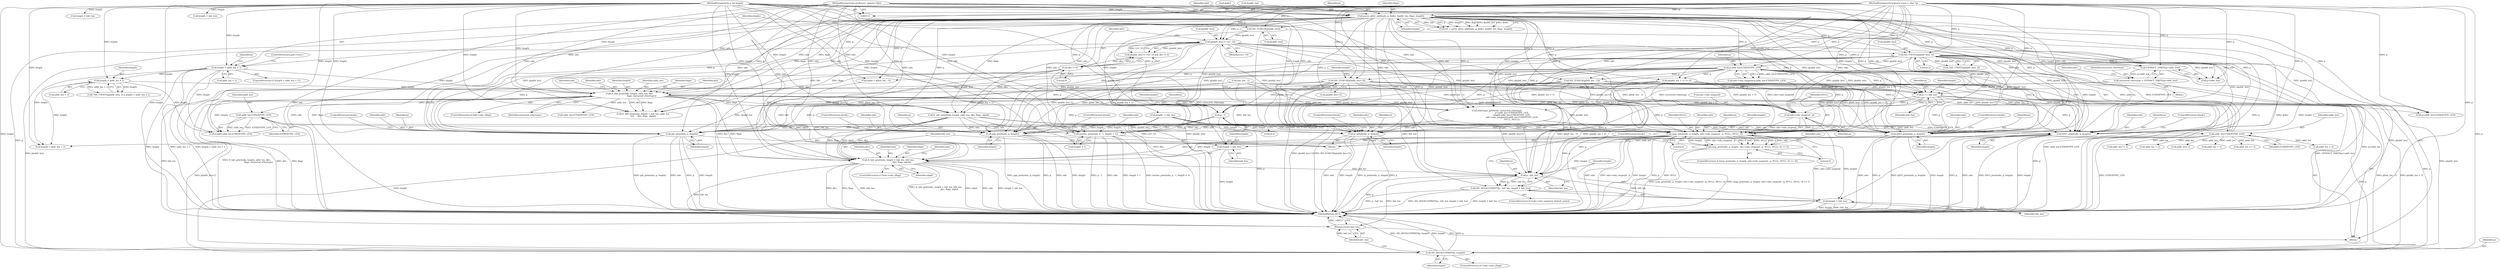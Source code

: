digraph "0_tcpdump_1dcd10aceabbc03bf571ea32b892c522cbe923de_2@array" {
"1000255" [label="(Call,ND_TCHECK(p[addr_len+1]))"];
"1000234" [label="(Call,p-addr_len-ETHERTYPE_LEN)"];
"1000177" [label="(Call,ND_TTEST2(p[addr_len], 2))"];
"1000165" [label="(Call,p[addr_len] != LLC_UI)"];
"1000152" [label="(Call,ND_TCHECK(p[addr_len]))"];
"1000126" [label="(Call,parse_q922_addr(ndo, p, &dlci, &addr_len, flags, length))"];
"1000113" [label="(MethodParameterIn,netdissect_options *ndo)"];
"1000114" [label="(MethodParameterIn,register const u_char *p)"];
"1000115" [label="(MethodParameterIn,u_int length)"];
"1000236" [label="(Call,addr_len-ETHERTYPE_LEN)"];
"1000227" [label="(Call,addr_len-ETHERTYPE_LEN)"];
"1000208" [label="(Call,fr_hdr_print(ndo, length, addr_len, dlci,\n                                    flags, extracted_ethertype))"];
"1000157" [label="(Call,length < addr_len + 1)"];
"1000182" [label="(Call,length < addr_len + 2)"];
"1000170" [label="(Call,dlci != 0)"];
"1000198" [label="(Call,extracted_ethertype = EXTRACT_16BITS(p+addr_len))"];
"1000200" [label="(Call,EXTRACT_16BITS(p+addr_len))"];
"1000340" [label="(Call,p += hdr_len)"];
"1000350" [label="(Call,ip_print(ndo, p, length))"];
"1000356" [label="(Call,ip6_print(ndo, p, length))"];
"1000366" [label="(Call,p - 1)"];
"1000364" [label="(Call,isoclns_print(ndo, p - 1, length + 1))"];
"1000380" [label="(Call,ndo->ndo_snapend - p)"];
"1000376" [label="(Call,snap_print(ndo, p, length, ndo->ndo_snapend - p, NULL, NULL, 0))"];
"1000375" [label="(Call,snap_print(ndo, p, length, ndo->ndo_snapend - p, NULL, NULL, 0) == 0)"];
"1000395" [label="(Call,fr_hdr_print(ndo, length + hdr_len, hdr_len,\n                                         dlci, flags, nlpid))"];
"1000410" [label="(Call,p - hdr_len)"];
"1000409" [label="(Call,ND_DEFAULTPRINT(p - hdr_len, length + hdr_len))"];
"1000413" [label="(Call,length + hdr_len)"];
"1000458" [label="(Return,return hdr_len;)"];
"1000397" [label="(Call,length + hdr_len)"];
"1000418" [label="(Call,q933_print(ndo, p, length))"];
"1000424" [label="(Call,frf15_print(ndo, p, length))"];
"1000430" [label="(Call,ppp_print(ndo, p, length))"];
"1000455" [label="(Call,ND_DEFAULTPRINT(p, length))"];
"1000369" [label="(Call,length + 1)"];
"1000353" [label="(Identifier,length)"];
"1000400" [label="(Identifier,hdr_len)"];
"1000115" [label="(MethodParameterIn,u_int length)"];
"1000420" [label="(Identifier,p)"];
"1000350" [label="(Call,ip_print(ndo, p, length))"];
"1000200" [label="(Call,EXTRACT_16BITS(p+addr_len))"];
"1000458" [label="(Return,return hdr_len;)"];
"1000433" [label="(Identifier,length)"];
"1000164" [label="(Call,p[addr_len] != LLC_UI && dlci != 0)"];
"1000397" [label="(Call,length + hdr_len)"];
"1000278" [label="(Call,addr_len != 3)"];
"1000222" [label="(Call,addr_len+ETHERTYPE_LEN)"];
"1000166" [label="(Call,p[addr_len])"];
"1000354" [label="(ControlStructure,break;)"];
"1000432" [label="(Identifier,p)"];
"1000214" [label="(Identifier,extracted_ethertype)"];
"1000457" [label="(Identifier,length)"];
"1000398" [label="(Identifier,length)"];
"1000220" [label="(Call,p+addr_len+ETHERTYPE_LEN)"];
"1000176" [label="(Call,!ND_TTEST2(p[addr_len], 2))"];
"1000386" [label="(Identifier,NULL)"];
"1000322" [label="(Call,nlpid = p[hdr_len - 1])"];
"1000114" [label="(MethodParameterIn,register const u_char *p)"];
"1000236" [label="(Call,addr_len-ETHERTYPE_LEN)"];
"1000318" [label="(Call,length < hdr_len)"];
"1000342" [label="(Identifier,hdr_len)"];
"1000252" [label="(Call,addr_len + 2)"];
"1000456" [label="(Identifier,p)"];
"1000341" [label="(Identifier,p)"];
"1000113" [label="(MethodParameterIn,netdissect_options *ndo)"];
"1000377" [label="(Identifier,ndo)"];
"1000129" [label="(Call,&dlci)"];
"1000404" [label="(ControlStructure,if (!ndo->ndo_suppress_default_print))"];
"1000419" [label="(Identifier,ndo)"];
"1000441" [label="(Call,fr_hdr_print(ndo, length + hdr_len, addr_len,\n\t\t\t\t     dlci, flags, nlpid))"];
"1000365" [label="(Identifier,ndo)"];
"1000390" [label="(ControlStructure,if (!ndo->ndo_eflag))"];
"1000198" [label="(Call,extracted_ethertype = EXTRACT_16BITS(p+addr_len))"];
"1000427" [label="(Identifier,length)"];
"1000197" [label="(Block,)"];
"1000421" [label="(Identifier,length)"];
"1000152" [label="(Call,ND_TCHECK(p[addr_len]))"];
"1000258" [label="(Call,addr_len+1)"];
"1000272" [label="(Call,addr_len + 1)"];
"1000182" [label="(Call,length < addr_len + 2)"];
"1000228" [label="(Identifier,addr_len)"];
"1000384" [label="(Identifier,p)"];
"1000156" [label="(ControlStructure,if (length < addr_len + 1))"];
"1000410" [label="(Call,p - hdr_len)"];
"1000212" [label="(Identifier,dlci)"];
"1000165" [label="(Call,p[addr_len] != LLC_UI)"];
"1000311" [label="(Call,ND_TCHECK(p[hdr_len - 1]))"];
"1000297" [label="(Call,addr_len == 3)"];
"1000455" [label="(Call,ND_DEFAULTPRINT(p, length))"];
"1000218" [label="(Identifier,ndo)"];
"1000416" [label="(ControlStructure,break;)"];
"1000401" [label="(Identifier,dlci)"];
"1000393" [label="(Identifier,ndo)"];
"1000430" [label="(Call,ppp_print(ndo, p, length))"];
"1000372" [label="(ControlStructure,break;)"];
"1000159" [label="(Call,addr_len + 1)"];
"1000162" [label="(ControlStructure,goto trunc;)"];
"1000225" [label="(Call,length-addr_len-ETHERTYPE_LEN)"];
"1000412" [label="(Identifier,hdr_len)"];
"1000450" [label="(ControlStructure,if (!ndo->ndo_xflag))"];
"1000422" [label="(ControlStructure,break;)"];
"1000344" [label="(Identifier,length)"];
"1000415" [label="(Identifier,hdr_len)"];
"1000175" [label="(Call,!ND_TTEST2(p[addr_len], 2) || length < addr_len + 2)"];
"1000388" [label="(Literal,0)"];
"1000409" [label="(Call,ND_DEFAULTPRINT(p - hdr_len, length + hdr_len))"];
"1000381" [label="(Call,ndo->ndo_snapend)"];
"1000262" [label="(Call,length < addr_len + 2)"];
"1000229" [label="(Identifier,ETHERTYPE_LEN)"];
"1000177" [label="(Call,ND_TTEST2(p[addr_len], 2))"];
"1000396" [label="(Identifier,ndo)"];
"1000343" [label="(Call,length -= hdr_len)"];
"1000217" [label="(Call,ethertype_print(ndo, extracted_ethertype,\n                                            p+addr_len+ETHERTYPE_LEN,\n                                            length-addr_len-ETHERTYPE_LEN,\n                                            ndo->ndo_snapend-p-addr_len-ETHERTYPE_LEN,\n                                            NULL, NULL))"];
"1000425" [label="(Identifier,ndo)"];
"1000366" [label="(Call,p - 1)"];
"1000238" [label="(Identifier,ETHERTYPE_LEN)"];
"1000370" [label="(Identifier,length)"];
"1000171" [label="(Identifier,dlci)"];
"1000157" [label="(Call,length < addr_len + 1)"];
"1000426" [label="(Identifier,p)"];
"1000131" [label="(Call,&addr_len)"];
"1000230" [label="(Call,ndo->ndo_snapend-p-addr_len-ETHERTYPE_LEN)"];
"1000169" [label="(Identifier,LLC_UI)"];
"1000227" [label="(Call,addr_len-ETHERTYPE_LEN)"];
"1000411" [label="(Identifier,p)"];
"1000134" [label="(Identifier,length)"];
"1000348" [label="(Block,)"];
"1000209" [label="(Identifier,ndo)"];
"1000201" [label="(Call,p+addr_len)"];
"1000204" [label="(ControlStructure,if (ndo->ndo_eflag))"];
"1000368" [label="(Literal,1)"];
"1000206" [label="(Identifier,ndo)"];
"1000375" [label="(Call,snap_print(ndo, p, length, ndo->ndo_snapend - p, NULL, NULL, 0) == 0)"];
"1000359" [label="(Identifier,length)"];
"1000255" [label="(Call,ND_TCHECK(p[addr_len+1]))"];
"1000184" [label="(Call,addr_len + 2)"];
"1000360" [label="(ControlStructure,break;)"];
"1000378" [label="(Identifier,p)"];
"1000395" [label="(Call,fr_hdr_print(ndo, length + hdr_len, hdr_len,\n                                         dlci, flags, nlpid))"];
"1000403" [label="(Identifier,nlpid)"];
"1000167" [label="(Identifier,p)"];
"1000351" [label="(Identifier,ndo)"];
"1000364" [label="(Call,isoclns_print(ndo, p - 1, length + 1))"];
"1000269" [label="(Call,p[addr_len + 1] == 0)"];
"1000467" [label="(MethodReturn,RET)"];
"1000385" [label="(Identifier,NULL)"];
"1000124" [label="(Call,ret = parse_q922_addr(ndo, p, &dlci, &addr_len, flags, length))"];
"1000428" [label="(ControlStructure,break;)"];
"1000158" [label="(Identifier,length)"];
"1000210" [label="(Identifier,length)"];
"1000434" [label="(ControlStructure,break;)"];
"1000235" [label="(Identifier,p)"];
"1000459" [label="(Identifier,hdr_len)"];
"1000402" [label="(Identifier,flags)"];
"1000333" [label="(Call,fr_hdr_print(ndo, length, addr_len, dlci, flags, nlpid))"];
"1000399" [label="(Identifier,hdr_len)"];
"1000199" [label="(Identifier,extracted_ethertype)"];
"1000387" [label="(Literal,0)"];
"1000424" [label="(Call,frf15_print(ndo, p, length))"];
"1000326" [label="(Call,hdr_len - 1)"];
"1000357" [label="(Identifier,ndo)"];
"1000211" [label="(Identifier,addr_len)"];
"1000418" [label="(Call,q933_print(ndo, p, length))"];
"1000367" [label="(Identifier,p)"];
"1000352" [label="(Identifier,p)"];
"1000374" [label="(ControlStructure,if (snap_print(ndo, p, length, ndo->ndo_snapend - p, NULL, NULL, 0) == 0))"];
"1000263" [label="(Identifier,length)"];
"1000178" [label="(Call,p[addr_len])"];
"1000376" [label="(Call,snap_print(ndo, p, length, ndo->ndo_snapend - p, NULL, NULL, 0))"];
"1000443" [label="(Call,length + hdr_len)"];
"1000413" [label="(Call,length + hdr_len)"];
"1000116" [label="(Block,)"];
"1000128" [label="(Identifier,p)"];
"1000170" [label="(Call,dlci != 0)"];
"1000133" [label="(Identifier,flags)"];
"1000379" [label="(Identifier,length)"];
"1000126" [label="(Call,parse_q922_addr(ndo, p, &dlci, &addr_len, flags, length))"];
"1000153" [label="(Call,p[addr_len])"];
"1000208" [label="(Call,fr_hdr_print(ndo, length, addr_len, dlci,\n                                    flags, extracted_ethertype))"];
"1000340" [label="(Call,p += hdr_len)"];
"1000414" [label="(Identifier,length)"];
"1000358" [label="(Identifier,p)"];
"1000183" [label="(Identifier,length)"];
"1000380" [label="(Call,ndo->ndo_snapend - p)"];
"1000234" [label="(Call,p-addr_len-ETHERTYPE_LEN)"];
"1000237" [label="(Identifier,addr_len)"];
"1000407" [label="(Identifier,ndo)"];
"1000213" [label="(Identifier,flags)"];
"1000181" [label="(Literal,2)"];
"1000431" [label="(Identifier,ndo)"];
"1000264" [label="(Call,addr_len + 2)"];
"1000256" [label="(Call,p[addr_len+1])"];
"1000356" [label="(Call,ip6_print(ndo, p, length))"];
"1000127" [label="(Identifier,ndo)"];
"1000172" [label="(Literal,0)"];
"1000255" -> "1000116"  [label="AST: "];
"1000255" -> "1000256"  [label="CFG: "];
"1000256" -> "1000255"  [label="AST: "];
"1000263" -> "1000255"  [label="CFG: "];
"1000255" -> "1000467"  [label="DDG: ND_TCHECK(p[addr_len+1])"];
"1000255" -> "1000467"  [label="DDG: p[addr_len+1]"];
"1000234" -> "1000255"  [label="DDG: p"];
"1000126" -> "1000255"  [label="DDG: p"];
"1000114" -> "1000255"  [label="DDG: p"];
"1000255" -> "1000340"  [label="DDG: p[addr_len+1]"];
"1000255" -> "1000350"  [label="DDG: p[addr_len+1]"];
"1000255" -> "1000356"  [label="DDG: p[addr_len+1]"];
"1000255" -> "1000366"  [label="DDG: p[addr_len+1]"];
"1000255" -> "1000376"  [label="DDG: p[addr_len+1]"];
"1000255" -> "1000380"  [label="DDG: p[addr_len+1]"];
"1000255" -> "1000410"  [label="DDG: p[addr_len+1]"];
"1000255" -> "1000418"  [label="DDG: p[addr_len+1]"];
"1000255" -> "1000424"  [label="DDG: p[addr_len+1]"];
"1000255" -> "1000430"  [label="DDG: p[addr_len+1]"];
"1000255" -> "1000455"  [label="DDG: p[addr_len+1]"];
"1000234" -> "1000230"  [label="AST: "];
"1000234" -> "1000236"  [label="CFG: "];
"1000235" -> "1000234"  [label="AST: "];
"1000236" -> "1000234"  [label="AST: "];
"1000230" -> "1000234"  [label="CFG: "];
"1000234" -> "1000467"  [label="DDG: addr_len-ETHERTYPE_LEN"];
"1000234" -> "1000467"  [label="DDG: p"];
"1000234" -> "1000230"  [label="DDG: p"];
"1000234" -> "1000230"  [label="DDG: addr_len-ETHERTYPE_LEN"];
"1000177" -> "1000234"  [label="DDG: p[addr_len]"];
"1000114" -> "1000234"  [label="DDG: p"];
"1000126" -> "1000234"  [label="DDG: p"];
"1000236" -> "1000234"  [label="DDG: addr_len"];
"1000236" -> "1000234"  [label="DDG: ETHERTYPE_LEN"];
"1000234" -> "1000269"  [label="DDG: p"];
"1000234" -> "1000311"  [label="DDG: p"];
"1000234" -> "1000322"  [label="DDG: p"];
"1000234" -> "1000340"  [label="DDG: p"];
"1000234" -> "1000350"  [label="DDG: p"];
"1000234" -> "1000356"  [label="DDG: p"];
"1000234" -> "1000366"  [label="DDG: p"];
"1000234" -> "1000376"  [label="DDG: p"];
"1000234" -> "1000380"  [label="DDG: p"];
"1000234" -> "1000410"  [label="DDG: p"];
"1000234" -> "1000418"  [label="DDG: p"];
"1000234" -> "1000424"  [label="DDG: p"];
"1000234" -> "1000430"  [label="DDG: p"];
"1000234" -> "1000455"  [label="DDG: p"];
"1000177" -> "1000176"  [label="AST: "];
"1000177" -> "1000181"  [label="CFG: "];
"1000178" -> "1000177"  [label="AST: "];
"1000181" -> "1000177"  [label="AST: "];
"1000176" -> "1000177"  [label="CFG: "];
"1000177" -> "1000467"  [label="DDG: p[addr_len]"];
"1000177" -> "1000176"  [label="DDG: p[addr_len]"];
"1000177" -> "1000176"  [label="DDG: 2"];
"1000165" -> "1000177"  [label="DDG: p[addr_len]"];
"1000126" -> "1000177"  [label="DDG: p"];
"1000114" -> "1000177"  [label="DDG: p"];
"1000177" -> "1000200"  [label="DDG: p[addr_len]"];
"1000177" -> "1000201"  [label="DDG: p[addr_len]"];
"1000177" -> "1000217"  [label="DDG: p[addr_len]"];
"1000177" -> "1000220"  [label="DDG: p[addr_len]"];
"1000177" -> "1000340"  [label="DDG: p[addr_len]"];
"1000177" -> "1000350"  [label="DDG: p[addr_len]"];
"1000177" -> "1000356"  [label="DDG: p[addr_len]"];
"1000177" -> "1000366"  [label="DDG: p[addr_len]"];
"1000177" -> "1000376"  [label="DDG: p[addr_len]"];
"1000177" -> "1000380"  [label="DDG: p[addr_len]"];
"1000177" -> "1000410"  [label="DDG: p[addr_len]"];
"1000177" -> "1000418"  [label="DDG: p[addr_len]"];
"1000177" -> "1000424"  [label="DDG: p[addr_len]"];
"1000177" -> "1000430"  [label="DDG: p[addr_len]"];
"1000177" -> "1000455"  [label="DDG: p[addr_len]"];
"1000165" -> "1000164"  [label="AST: "];
"1000165" -> "1000169"  [label="CFG: "];
"1000166" -> "1000165"  [label="AST: "];
"1000169" -> "1000165"  [label="AST: "];
"1000171" -> "1000165"  [label="CFG: "];
"1000164" -> "1000165"  [label="CFG: "];
"1000165" -> "1000467"  [label="DDG: LLC_UI"];
"1000165" -> "1000467"  [label="DDG: p[addr_len]"];
"1000165" -> "1000164"  [label="DDG: p[addr_len]"];
"1000165" -> "1000164"  [label="DDG: LLC_UI"];
"1000152" -> "1000165"  [label="DDG: p[addr_len]"];
"1000126" -> "1000165"  [label="DDG: p"];
"1000114" -> "1000165"  [label="DDG: p"];
"1000165" -> "1000340"  [label="DDG: p[addr_len]"];
"1000165" -> "1000350"  [label="DDG: p[addr_len]"];
"1000165" -> "1000356"  [label="DDG: p[addr_len]"];
"1000165" -> "1000366"  [label="DDG: p[addr_len]"];
"1000165" -> "1000376"  [label="DDG: p[addr_len]"];
"1000165" -> "1000380"  [label="DDG: p[addr_len]"];
"1000165" -> "1000410"  [label="DDG: p[addr_len]"];
"1000165" -> "1000418"  [label="DDG: p[addr_len]"];
"1000165" -> "1000424"  [label="DDG: p[addr_len]"];
"1000165" -> "1000430"  [label="DDG: p[addr_len]"];
"1000165" -> "1000455"  [label="DDG: p[addr_len]"];
"1000152" -> "1000116"  [label="AST: "];
"1000152" -> "1000153"  [label="CFG: "];
"1000153" -> "1000152"  [label="AST: "];
"1000158" -> "1000152"  [label="CFG: "];
"1000152" -> "1000467"  [label="DDG: ND_TCHECK(p[addr_len])"];
"1000152" -> "1000467"  [label="DDG: p[addr_len]"];
"1000126" -> "1000152"  [label="DDG: p"];
"1000114" -> "1000152"  [label="DDG: p"];
"1000126" -> "1000124"  [label="AST: "];
"1000126" -> "1000134"  [label="CFG: "];
"1000127" -> "1000126"  [label="AST: "];
"1000128" -> "1000126"  [label="AST: "];
"1000129" -> "1000126"  [label="AST: "];
"1000131" -> "1000126"  [label="AST: "];
"1000133" -> "1000126"  [label="AST: "];
"1000134" -> "1000126"  [label="AST: "];
"1000124" -> "1000126"  [label="CFG: "];
"1000126" -> "1000467"  [label="DDG: &dlci"];
"1000126" -> "1000467"  [label="DDG: length"];
"1000126" -> "1000467"  [label="DDG: ndo"];
"1000126" -> "1000467"  [label="DDG: flags"];
"1000126" -> "1000467"  [label="DDG: p"];
"1000126" -> "1000467"  [label="DDG: &addr_len"];
"1000126" -> "1000124"  [label="DDG: ndo"];
"1000126" -> "1000124"  [label="DDG: p"];
"1000126" -> "1000124"  [label="DDG: length"];
"1000126" -> "1000124"  [label="DDG: flags"];
"1000126" -> "1000124"  [label="DDG: &addr_len"];
"1000126" -> "1000124"  [label="DDG: &dlci"];
"1000113" -> "1000126"  [label="DDG: ndo"];
"1000114" -> "1000126"  [label="DDG: p"];
"1000115" -> "1000126"  [label="DDG: length"];
"1000126" -> "1000157"  [label="DDG: length"];
"1000126" -> "1000200"  [label="DDG: p"];
"1000126" -> "1000201"  [label="DDG: p"];
"1000126" -> "1000208"  [label="DDG: ndo"];
"1000126" -> "1000208"  [label="DDG: flags"];
"1000126" -> "1000217"  [label="DDG: ndo"];
"1000126" -> "1000217"  [label="DDG: p"];
"1000126" -> "1000220"  [label="DDG: p"];
"1000126" -> "1000269"  [label="DDG: p"];
"1000126" -> "1000311"  [label="DDG: p"];
"1000126" -> "1000322"  [label="DDG: p"];
"1000126" -> "1000333"  [label="DDG: ndo"];
"1000126" -> "1000333"  [label="DDG: flags"];
"1000126" -> "1000340"  [label="DDG: p"];
"1000126" -> "1000350"  [label="DDG: ndo"];
"1000126" -> "1000350"  [label="DDG: p"];
"1000126" -> "1000356"  [label="DDG: ndo"];
"1000126" -> "1000356"  [label="DDG: p"];
"1000126" -> "1000364"  [label="DDG: ndo"];
"1000126" -> "1000366"  [label="DDG: p"];
"1000126" -> "1000376"  [label="DDG: ndo"];
"1000126" -> "1000376"  [label="DDG: p"];
"1000126" -> "1000380"  [label="DDG: p"];
"1000126" -> "1000395"  [label="DDG: flags"];
"1000126" -> "1000410"  [label="DDG: p"];
"1000126" -> "1000418"  [label="DDG: ndo"];
"1000126" -> "1000418"  [label="DDG: p"];
"1000126" -> "1000424"  [label="DDG: ndo"];
"1000126" -> "1000424"  [label="DDG: p"];
"1000126" -> "1000430"  [label="DDG: ndo"];
"1000126" -> "1000430"  [label="DDG: p"];
"1000126" -> "1000441"  [label="DDG: ndo"];
"1000126" -> "1000441"  [label="DDG: flags"];
"1000126" -> "1000455"  [label="DDG: p"];
"1000113" -> "1000112"  [label="AST: "];
"1000113" -> "1000467"  [label="DDG: ndo"];
"1000113" -> "1000208"  [label="DDG: ndo"];
"1000113" -> "1000217"  [label="DDG: ndo"];
"1000113" -> "1000333"  [label="DDG: ndo"];
"1000113" -> "1000350"  [label="DDG: ndo"];
"1000113" -> "1000356"  [label="DDG: ndo"];
"1000113" -> "1000364"  [label="DDG: ndo"];
"1000113" -> "1000376"  [label="DDG: ndo"];
"1000113" -> "1000395"  [label="DDG: ndo"];
"1000113" -> "1000418"  [label="DDG: ndo"];
"1000113" -> "1000424"  [label="DDG: ndo"];
"1000113" -> "1000430"  [label="DDG: ndo"];
"1000113" -> "1000441"  [label="DDG: ndo"];
"1000114" -> "1000112"  [label="AST: "];
"1000114" -> "1000467"  [label="DDG: p"];
"1000114" -> "1000200"  [label="DDG: p"];
"1000114" -> "1000201"  [label="DDG: p"];
"1000114" -> "1000217"  [label="DDG: p"];
"1000114" -> "1000220"  [label="DDG: p"];
"1000114" -> "1000269"  [label="DDG: p"];
"1000114" -> "1000311"  [label="DDG: p"];
"1000114" -> "1000322"  [label="DDG: p"];
"1000114" -> "1000340"  [label="DDG: p"];
"1000114" -> "1000350"  [label="DDG: p"];
"1000114" -> "1000356"  [label="DDG: p"];
"1000114" -> "1000366"  [label="DDG: p"];
"1000114" -> "1000376"  [label="DDG: p"];
"1000114" -> "1000380"  [label="DDG: p"];
"1000114" -> "1000410"  [label="DDG: p"];
"1000114" -> "1000418"  [label="DDG: p"];
"1000114" -> "1000424"  [label="DDG: p"];
"1000114" -> "1000430"  [label="DDG: p"];
"1000114" -> "1000455"  [label="DDG: p"];
"1000115" -> "1000112"  [label="AST: "];
"1000115" -> "1000467"  [label="DDG: length"];
"1000115" -> "1000157"  [label="DDG: length"];
"1000115" -> "1000182"  [label="DDG: length"];
"1000115" -> "1000208"  [label="DDG: length"];
"1000115" -> "1000225"  [label="DDG: length"];
"1000115" -> "1000262"  [label="DDG: length"];
"1000115" -> "1000318"  [label="DDG: length"];
"1000115" -> "1000333"  [label="DDG: length"];
"1000115" -> "1000343"  [label="DDG: length"];
"1000115" -> "1000350"  [label="DDG: length"];
"1000115" -> "1000356"  [label="DDG: length"];
"1000115" -> "1000364"  [label="DDG: length"];
"1000115" -> "1000369"  [label="DDG: length"];
"1000115" -> "1000376"  [label="DDG: length"];
"1000115" -> "1000395"  [label="DDG: length"];
"1000115" -> "1000397"  [label="DDG: length"];
"1000115" -> "1000409"  [label="DDG: length"];
"1000115" -> "1000413"  [label="DDG: length"];
"1000115" -> "1000418"  [label="DDG: length"];
"1000115" -> "1000424"  [label="DDG: length"];
"1000115" -> "1000430"  [label="DDG: length"];
"1000115" -> "1000441"  [label="DDG: length"];
"1000115" -> "1000443"  [label="DDG: length"];
"1000115" -> "1000455"  [label="DDG: length"];
"1000236" -> "1000238"  [label="CFG: "];
"1000237" -> "1000236"  [label="AST: "];
"1000238" -> "1000236"  [label="AST: "];
"1000236" -> "1000467"  [label="DDG: ETHERTYPE_LEN"];
"1000227" -> "1000236"  [label="DDG: addr_len"];
"1000227" -> "1000236"  [label="DDG: ETHERTYPE_LEN"];
"1000236" -> "1000252"  [label="DDG: addr_len"];
"1000236" -> "1000258"  [label="DDG: addr_len"];
"1000236" -> "1000262"  [label="DDG: addr_len"];
"1000236" -> "1000264"  [label="DDG: addr_len"];
"1000236" -> "1000272"  [label="DDG: addr_len"];
"1000236" -> "1000278"  [label="DDG: addr_len"];
"1000236" -> "1000297"  [label="DDG: addr_len"];
"1000227" -> "1000225"  [label="AST: "];
"1000227" -> "1000229"  [label="CFG: "];
"1000228" -> "1000227"  [label="AST: "];
"1000229" -> "1000227"  [label="AST: "];
"1000225" -> "1000227"  [label="CFG: "];
"1000227" -> "1000225"  [label="DDG: addr_len"];
"1000227" -> "1000225"  [label="DDG: ETHERTYPE_LEN"];
"1000208" -> "1000227"  [label="DDG: addr_len"];
"1000208" -> "1000204"  [label="AST: "];
"1000208" -> "1000214"  [label="CFG: "];
"1000209" -> "1000208"  [label="AST: "];
"1000210" -> "1000208"  [label="AST: "];
"1000211" -> "1000208"  [label="AST: "];
"1000212" -> "1000208"  [label="AST: "];
"1000213" -> "1000208"  [label="AST: "];
"1000214" -> "1000208"  [label="AST: "];
"1000218" -> "1000208"  [label="CFG: "];
"1000208" -> "1000467"  [label="DDG: fr_hdr_print(ndo, length, addr_len, dlci,\n                                    flags, extracted_ethertype)"];
"1000208" -> "1000467"  [label="DDG: dlci"];
"1000208" -> "1000467"  [label="DDG: flags"];
"1000157" -> "1000208"  [label="DDG: length"];
"1000182" -> "1000208"  [label="DDG: length"];
"1000170" -> "1000208"  [label="DDG: dlci"];
"1000198" -> "1000208"  [label="DDG: extracted_ethertype"];
"1000208" -> "1000217"  [label="DDG: ndo"];
"1000208" -> "1000217"  [label="DDG: extracted_ethertype"];
"1000208" -> "1000217"  [label="DDG: addr_len"];
"1000208" -> "1000220"  [label="DDG: addr_len"];
"1000208" -> "1000222"  [label="DDG: addr_len"];
"1000208" -> "1000225"  [label="DDG: length"];
"1000208" -> "1000333"  [label="DDG: dlci"];
"1000208" -> "1000333"  [label="DDG: flags"];
"1000208" -> "1000395"  [label="DDG: dlci"];
"1000208" -> "1000395"  [label="DDG: flags"];
"1000208" -> "1000441"  [label="DDG: dlci"];
"1000208" -> "1000441"  [label="DDG: flags"];
"1000157" -> "1000156"  [label="AST: "];
"1000157" -> "1000159"  [label="CFG: "];
"1000158" -> "1000157"  [label="AST: "];
"1000159" -> "1000157"  [label="AST: "];
"1000162" -> "1000157"  [label="CFG: "];
"1000167" -> "1000157"  [label="CFG: "];
"1000157" -> "1000467"  [label="DDG: addr_len + 1"];
"1000157" -> "1000467"  [label="DDG: length < addr_len + 1"];
"1000157" -> "1000467"  [label="DDG: length"];
"1000157" -> "1000182"  [label="DDG: length"];
"1000157" -> "1000225"  [label="DDG: length"];
"1000157" -> "1000262"  [label="DDG: length"];
"1000182" -> "1000175"  [label="AST: "];
"1000182" -> "1000184"  [label="CFG: "];
"1000183" -> "1000182"  [label="AST: "];
"1000184" -> "1000182"  [label="AST: "];
"1000175" -> "1000182"  [label="CFG: "];
"1000182" -> "1000175"  [label="DDG: length"];
"1000182" -> "1000175"  [label="DDG: addr_len + 2"];
"1000182" -> "1000225"  [label="DDG: length"];
"1000182" -> "1000262"  [label="DDG: length"];
"1000170" -> "1000164"  [label="AST: "];
"1000170" -> "1000172"  [label="CFG: "];
"1000171" -> "1000170"  [label="AST: "];
"1000172" -> "1000170"  [label="AST: "];
"1000164" -> "1000170"  [label="CFG: "];
"1000170" -> "1000467"  [label="DDG: dlci"];
"1000170" -> "1000164"  [label="DDG: dlci"];
"1000170" -> "1000164"  [label="DDG: 0"];
"1000170" -> "1000333"  [label="DDG: dlci"];
"1000170" -> "1000395"  [label="DDG: dlci"];
"1000170" -> "1000441"  [label="DDG: dlci"];
"1000198" -> "1000197"  [label="AST: "];
"1000198" -> "1000200"  [label="CFG: "];
"1000199" -> "1000198"  [label="AST: "];
"1000200" -> "1000198"  [label="AST: "];
"1000206" -> "1000198"  [label="CFG: "];
"1000198" -> "1000467"  [label="DDG: EXTRACT_16BITS(p+addr_len)"];
"1000200" -> "1000198"  [label="DDG: p+addr_len"];
"1000198" -> "1000217"  [label="DDG: extracted_ethertype"];
"1000200" -> "1000201"  [label="CFG: "];
"1000201" -> "1000200"  [label="AST: "];
"1000200" -> "1000467"  [label="DDG: p+addr_len"];
"1000340" -> "1000116"  [label="AST: "];
"1000340" -> "1000342"  [label="CFG: "];
"1000341" -> "1000340"  [label="AST: "];
"1000342" -> "1000340"  [label="AST: "];
"1000344" -> "1000340"  [label="CFG: "];
"1000340" -> "1000467"  [label="DDG: p"];
"1000326" -> "1000340"  [label="DDG: hdr_len"];
"1000269" -> "1000340"  [label="DDG: p[addr_len + 1]"];
"1000311" -> "1000340"  [label="DDG: p[hdr_len - 1]"];
"1000340" -> "1000350"  [label="DDG: p"];
"1000340" -> "1000356"  [label="DDG: p"];
"1000340" -> "1000366"  [label="DDG: p"];
"1000340" -> "1000380"  [label="DDG: p"];
"1000340" -> "1000418"  [label="DDG: p"];
"1000340" -> "1000424"  [label="DDG: p"];
"1000340" -> "1000430"  [label="DDG: p"];
"1000340" -> "1000455"  [label="DDG: p"];
"1000350" -> "1000348"  [label="AST: "];
"1000350" -> "1000353"  [label="CFG: "];
"1000351" -> "1000350"  [label="AST: "];
"1000352" -> "1000350"  [label="AST: "];
"1000353" -> "1000350"  [label="AST: "];
"1000354" -> "1000350"  [label="CFG: "];
"1000350" -> "1000467"  [label="DDG: ndo"];
"1000350" -> "1000467"  [label="DDG: length"];
"1000350" -> "1000467"  [label="DDG: ip_print(ndo, p, length)"];
"1000350" -> "1000467"  [label="DDG: p"];
"1000333" -> "1000350"  [label="DDG: ndo"];
"1000217" -> "1000350"  [label="DDG: ndo"];
"1000269" -> "1000350"  [label="DDG: p[addr_len + 1]"];
"1000311" -> "1000350"  [label="DDG: p[hdr_len - 1]"];
"1000343" -> "1000350"  [label="DDG: length"];
"1000356" -> "1000348"  [label="AST: "];
"1000356" -> "1000359"  [label="CFG: "];
"1000357" -> "1000356"  [label="AST: "];
"1000358" -> "1000356"  [label="AST: "];
"1000359" -> "1000356"  [label="AST: "];
"1000360" -> "1000356"  [label="CFG: "];
"1000356" -> "1000467"  [label="DDG: ip6_print(ndo, p, length)"];
"1000356" -> "1000467"  [label="DDG: ndo"];
"1000356" -> "1000467"  [label="DDG: p"];
"1000356" -> "1000467"  [label="DDG: length"];
"1000333" -> "1000356"  [label="DDG: ndo"];
"1000217" -> "1000356"  [label="DDG: ndo"];
"1000269" -> "1000356"  [label="DDG: p[addr_len + 1]"];
"1000311" -> "1000356"  [label="DDG: p[hdr_len - 1]"];
"1000343" -> "1000356"  [label="DDG: length"];
"1000366" -> "1000364"  [label="AST: "];
"1000366" -> "1000368"  [label="CFG: "];
"1000367" -> "1000366"  [label="AST: "];
"1000368" -> "1000366"  [label="AST: "];
"1000370" -> "1000366"  [label="CFG: "];
"1000366" -> "1000467"  [label="DDG: p"];
"1000366" -> "1000364"  [label="DDG: p"];
"1000366" -> "1000364"  [label="DDG: 1"];
"1000269" -> "1000366"  [label="DDG: p[addr_len + 1]"];
"1000311" -> "1000366"  [label="DDG: p[hdr_len - 1]"];
"1000364" -> "1000348"  [label="AST: "];
"1000364" -> "1000369"  [label="CFG: "];
"1000365" -> "1000364"  [label="AST: "];
"1000369" -> "1000364"  [label="AST: "];
"1000372" -> "1000364"  [label="CFG: "];
"1000364" -> "1000467"  [label="DDG: ndo"];
"1000364" -> "1000467"  [label="DDG: length + 1"];
"1000364" -> "1000467"  [label="DDG: isoclns_print(ndo, p - 1, length + 1)"];
"1000364" -> "1000467"  [label="DDG: p - 1"];
"1000333" -> "1000364"  [label="DDG: ndo"];
"1000217" -> "1000364"  [label="DDG: ndo"];
"1000343" -> "1000364"  [label="DDG: length"];
"1000380" -> "1000376"  [label="AST: "];
"1000380" -> "1000384"  [label="CFG: "];
"1000381" -> "1000380"  [label="AST: "];
"1000384" -> "1000380"  [label="AST: "];
"1000385" -> "1000380"  [label="CFG: "];
"1000380" -> "1000467"  [label="DDG: ndo->ndo_snapend"];
"1000380" -> "1000376"  [label="DDG: p"];
"1000380" -> "1000376"  [label="DDG: ndo->ndo_snapend"];
"1000230" -> "1000380"  [label="DDG: ndo->ndo_snapend"];
"1000269" -> "1000380"  [label="DDG: p[addr_len + 1]"];
"1000311" -> "1000380"  [label="DDG: p[hdr_len - 1]"];
"1000376" -> "1000375"  [label="AST: "];
"1000376" -> "1000387"  [label="CFG: "];
"1000377" -> "1000376"  [label="AST: "];
"1000378" -> "1000376"  [label="AST: "];
"1000379" -> "1000376"  [label="AST: "];
"1000385" -> "1000376"  [label="AST: "];
"1000386" -> "1000376"  [label="AST: "];
"1000387" -> "1000376"  [label="AST: "];
"1000388" -> "1000376"  [label="CFG: "];
"1000376" -> "1000467"  [label="DDG: ndo"];
"1000376" -> "1000467"  [label="DDG: ndo->ndo_snapend - p"];
"1000376" -> "1000467"  [label="DDG: length"];
"1000376" -> "1000467"  [label="DDG: p"];
"1000376" -> "1000467"  [label="DDG: NULL"];
"1000376" -> "1000375"  [label="DDG: NULL"];
"1000376" -> "1000375"  [label="DDG: p"];
"1000376" -> "1000375"  [label="DDG: ndo"];
"1000376" -> "1000375"  [label="DDG: length"];
"1000376" -> "1000375"  [label="DDG: ndo->ndo_snapend - p"];
"1000376" -> "1000375"  [label="DDG: 0"];
"1000333" -> "1000376"  [label="DDG: ndo"];
"1000217" -> "1000376"  [label="DDG: ndo"];
"1000217" -> "1000376"  [label="DDG: NULL"];
"1000269" -> "1000376"  [label="DDG: p[addr_len + 1]"];
"1000311" -> "1000376"  [label="DDG: p[hdr_len - 1]"];
"1000343" -> "1000376"  [label="DDG: length"];
"1000376" -> "1000395"  [label="DDG: ndo"];
"1000376" -> "1000395"  [label="DDG: length"];
"1000376" -> "1000397"  [label="DDG: length"];
"1000376" -> "1000410"  [label="DDG: p"];
"1000376" -> "1000409"  [label="DDG: length"];
"1000376" -> "1000413"  [label="DDG: length"];
"1000375" -> "1000374"  [label="AST: "];
"1000375" -> "1000388"  [label="CFG: "];
"1000388" -> "1000375"  [label="AST: "];
"1000393" -> "1000375"  [label="CFG: "];
"1000416" -> "1000375"  [label="CFG: "];
"1000375" -> "1000467"  [label="DDG: snap_print(ndo, p, length, ndo->ndo_snapend - p, NULL, NULL, 0)"];
"1000375" -> "1000467"  [label="DDG: snap_print(ndo, p, length, ndo->ndo_snapend - p, NULL, NULL, 0) == 0"];
"1000395" -> "1000390"  [label="AST: "];
"1000395" -> "1000403"  [label="CFG: "];
"1000396" -> "1000395"  [label="AST: "];
"1000397" -> "1000395"  [label="AST: "];
"1000400" -> "1000395"  [label="AST: "];
"1000401" -> "1000395"  [label="AST: "];
"1000402" -> "1000395"  [label="AST: "];
"1000403" -> "1000395"  [label="AST: "];
"1000407" -> "1000395"  [label="CFG: "];
"1000395" -> "1000467"  [label="DDG: nlpid"];
"1000395" -> "1000467"  [label="DDG: ndo"];
"1000395" -> "1000467"  [label="DDG: length + hdr_len"];
"1000395" -> "1000467"  [label="DDG: dlci"];
"1000395" -> "1000467"  [label="DDG: flags"];
"1000395" -> "1000467"  [label="DDG: hdr_len"];
"1000395" -> "1000467"  [label="DDG: fr_hdr_print(ndo, length + hdr_len, hdr_len,\n                                         dlci, flags, nlpid)"];
"1000326" -> "1000395"  [label="DDG: hdr_len"];
"1000333" -> "1000395"  [label="DDG: dlci"];
"1000333" -> "1000395"  [label="DDG: flags"];
"1000333" -> "1000395"  [label="DDG: nlpid"];
"1000322" -> "1000395"  [label="DDG: nlpid"];
"1000395" -> "1000410"  [label="DDG: hdr_len"];
"1000395" -> "1000458"  [label="DDG: hdr_len"];
"1000410" -> "1000409"  [label="AST: "];
"1000410" -> "1000412"  [label="CFG: "];
"1000411" -> "1000410"  [label="AST: "];
"1000412" -> "1000410"  [label="AST: "];
"1000414" -> "1000410"  [label="CFG: "];
"1000410" -> "1000467"  [label="DDG: p"];
"1000410" -> "1000409"  [label="DDG: p"];
"1000410" -> "1000409"  [label="DDG: hdr_len"];
"1000269" -> "1000410"  [label="DDG: p[addr_len + 1]"];
"1000311" -> "1000410"  [label="DDG: p[hdr_len - 1]"];
"1000326" -> "1000410"  [label="DDG: hdr_len"];
"1000410" -> "1000413"  [label="DDG: hdr_len"];
"1000410" -> "1000458"  [label="DDG: hdr_len"];
"1000409" -> "1000404"  [label="AST: "];
"1000409" -> "1000413"  [label="CFG: "];
"1000413" -> "1000409"  [label="AST: "];
"1000416" -> "1000409"  [label="CFG: "];
"1000409" -> "1000467"  [label="DDG: ND_DEFAULTPRINT(p - hdr_len, length + hdr_len)"];
"1000409" -> "1000467"  [label="DDG: length + hdr_len"];
"1000409" -> "1000467"  [label="DDG: p - hdr_len"];
"1000413" -> "1000415"  [label="CFG: "];
"1000414" -> "1000413"  [label="AST: "];
"1000415" -> "1000413"  [label="AST: "];
"1000413" -> "1000467"  [label="DDG: length"];
"1000413" -> "1000467"  [label="DDG: hdr_len"];
"1000458" -> "1000116"  [label="AST: "];
"1000458" -> "1000459"  [label="CFG: "];
"1000459" -> "1000458"  [label="AST: "];
"1000467" -> "1000458"  [label="CFG: "];
"1000458" -> "1000467"  [label="DDG: <RET>"];
"1000459" -> "1000458"  [label="DDG: hdr_len"];
"1000326" -> "1000458"  [label="DDG: hdr_len"];
"1000397" -> "1000399"  [label="CFG: "];
"1000398" -> "1000397"  [label="AST: "];
"1000399" -> "1000397"  [label="AST: "];
"1000400" -> "1000397"  [label="CFG: "];
"1000397" -> "1000467"  [label="DDG: length"];
"1000326" -> "1000397"  [label="DDG: hdr_len"];
"1000418" -> "1000348"  [label="AST: "];
"1000418" -> "1000421"  [label="CFG: "];
"1000419" -> "1000418"  [label="AST: "];
"1000420" -> "1000418"  [label="AST: "];
"1000421" -> "1000418"  [label="AST: "];
"1000422" -> "1000418"  [label="CFG: "];
"1000418" -> "1000467"  [label="DDG: p"];
"1000418" -> "1000467"  [label="DDG: q933_print(ndo, p, length)"];
"1000418" -> "1000467"  [label="DDG: length"];
"1000418" -> "1000467"  [label="DDG: ndo"];
"1000333" -> "1000418"  [label="DDG: ndo"];
"1000217" -> "1000418"  [label="DDG: ndo"];
"1000269" -> "1000418"  [label="DDG: p[addr_len + 1]"];
"1000311" -> "1000418"  [label="DDG: p[hdr_len - 1]"];
"1000343" -> "1000418"  [label="DDG: length"];
"1000424" -> "1000348"  [label="AST: "];
"1000424" -> "1000427"  [label="CFG: "];
"1000425" -> "1000424"  [label="AST: "];
"1000426" -> "1000424"  [label="AST: "];
"1000427" -> "1000424"  [label="AST: "];
"1000428" -> "1000424"  [label="CFG: "];
"1000424" -> "1000467"  [label="DDG: length"];
"1000424" -> "1000467"  [label="DDG: p"];
"1000424" -> "1000467"  [label="DDG: ndo"];
"1000424" -> "1000467"  [label="DDG: frf15_print(ndo, p, length)"];
"1000333" -> "1000424"  [label="DDG: ndo"];
"1000217" -> "1000424"  [label="DDG: ndo"];
"1000269" -> "1000424"  [label="DDG: p[addr_len + 1]"];
"1000311" -> "1000424"  [label="DDG: p[hdr_len - 1]"];
"1000343" -> "1000424"  [label="DDG: length"];
"1000430" -> "1000348"  [label="AST: "];
"1000430" -> "1000433"  [label="CFG: "];
"1000431" -> "1000430"  [label="AST: "];
"1000432" -> "1000430"  [label="AST: "];
"1000433" -> "1000430"  [label="AST: "];
"1000434" -> "1000430"  [label="CFG: "];
"1000430" -> "1000467"  [label="DDG: p"];
"1000430" -> "1000467"  [label="DDG: ndo"];
"1000430" -> "1000467"  [label="DDG: length"];
"1000430" -> "1000467"  [label="DDG: ppp_print(ndo, p, length)"];
"1000333" -> "1000430"  [label="DDG: ndo"];
"1000217" -> "1000430"  [label="DDG: ndo"];
"1000269" -> "1000430"  [label="DDG: p[addr_len + 1]"];
"1000311" -> "1000430"  [label="DDG: p[hdr_len - 1]"];
"1000343" -> "1000430"  [label="DDG: length"];
"1000455" -> "1000450"  [label="AST: "];
"1000455" -> "1000457"  [label="CFG: "];
"1000456" -> "1000455"  [label="AST: "];
"1000457" -> "1000455"  [label="AST: "];
"1000459" -> "1000455"  [label="CFG: "];
"1000455" -> "1000467"  [label="DDG: ND_DEFAULTPRINT(p, length)"];
"1000455" -> "1000467"  [label="DDG: length"];
"1000455" -> "1000467"  [label="DDG: p"];
"1000269" -> "1000455"  [label="DDG: p[addr_len + 1]"];
"1000311" -> "1000455"  [label="DDG: p[hdr_len - 1]"];
"1000343" -> "1000455"  [label="DDG: length"];
}
